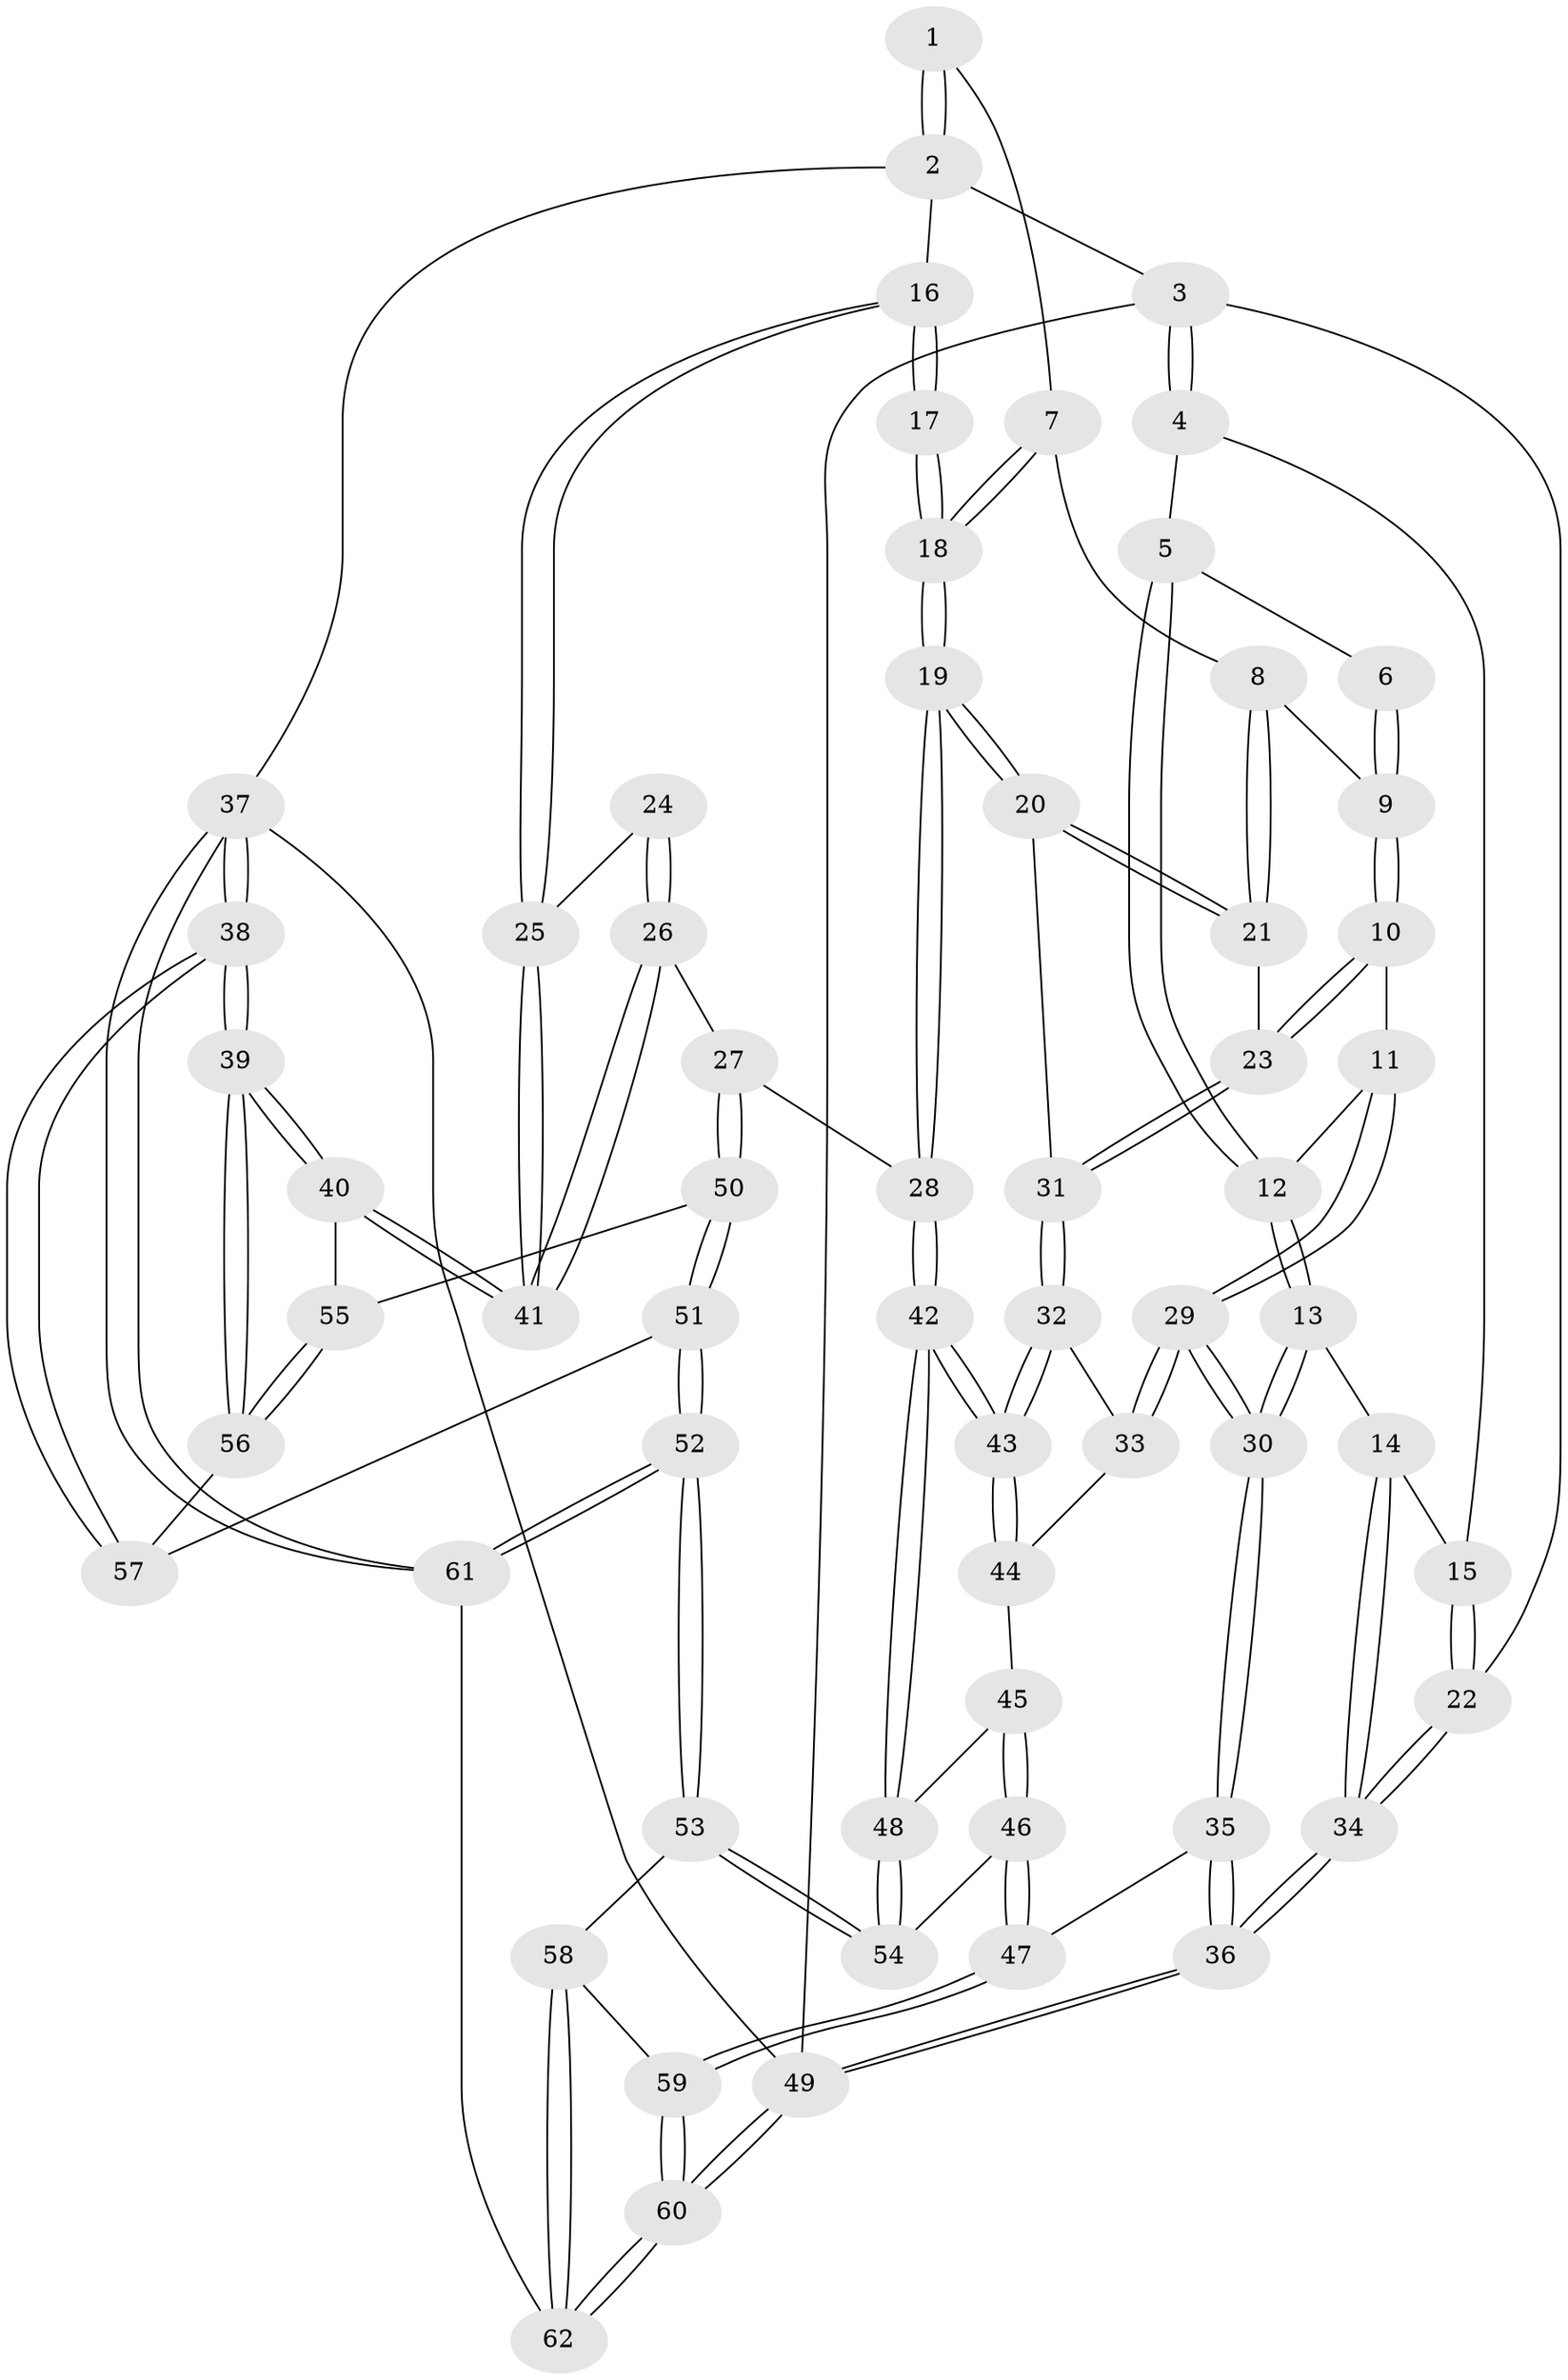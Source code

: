 // coarse degree distribution, {4: 0.3548387096774194, 3: 0.5806451612903226, 2: 0.03225806451612903, 6: 0.03225806451612903}
// Generated by graph-tools (version 1.1) at 2025/38/03/04/25 23:38:24]
// undirected, 62 vertices, 152 edges
graph export_dot {
  node [color=gray90,style=filled];
  1 [pos="+0.7006366378262394+0"];
  2 [pos="+1+0"];
  3 [pos="+0+0"];
  4 [pos="+0+0"];
  5 [pos="+0.11654611112121048+0"];
  6 [pos="+0.24298274383884574+0"];
  7 [pos="+0.6472766542530595+0.07643732023862221"];
  8 [pos="+0.6128332462577147+0.10684202853319655"];
  9 [pos="+0.3925322797564923+0.14521891519139887"];
  10 [pos="+0.38072609279142694+0.2145546277309336"];
  11 [pos="+0.35219444874879197+0.23383554326346667"];
  12 [pos="+0.19004939113994054+0.20759263697214678"];
  13 [pos="+0.15722657652628966+0.2581668064279588"];
  14 [pos="+0.1167884400418255+0.265466042417224"];
  15 [pos="+0.05087167875158375+0.20623432284719762"];
  16 [pos="+1+0"];
  17 [pos="+0.8159940572548169+0.2063295985422958"];
  18 [pos="+0.745176736804396+0.22644679073024368"];
  19 [pos="+0.7287260899985036+0.35013177789150457"];
  20 [pos="+0.6860504780802709+0.3310494636622686"];
  21 [pos="+0.5630699832447406+0.23281421394687798"];
  22 [pos="+0+0.3268801463266026"];
  23 [pos="+0.4903952237297607+0.29185196415881753"];
  24 [pos="+0.8699306766227546+0.2495989197291317"];
  25 [pos="+1+0"];
  26 [pos="+0.9562520227390482+0.39519360889236027"];
  27 [pos="+0.7616639908088287+0.4172660906847152"];
  28 [pos="+0.7476042347297167+0.410709544750863"];
  29 [pos="+0.30586920018962604+0.3716835791778652"];
  30 [pos="+0.23367039299787798+0.40985386157304854"];
  31 [pos="+0.49583265257326925+0.32348473979302506"];
  32 [pos="+0.49279399071416663+0.3583689759449022"];
  33 [pos="+0.34971499402479106+0.3896579375222955"];
  34 [pos="+0+0.49557676305161863"];
  35 [pos="+0.15749127510937153+0.5646777823392468"];
  36 [pos="+0+0.5561172136989683"];
  37 [pos="+1+1"];
  38 [pos="+1+0.8723073978232763"];
  39 [pos="+1+0.640128824282707"];
  40 [pos="+1+0.43057987377624035"];
  41 [pos="+1+0.4128044974664175"];
  42 [pos="+0.5546257797046733+0.5105998501880068"];
  43 [pos="+0.5400056048948846+0.48101326425327334"];
  44 [pos="+0.3627519171147803+0.41030817143069254"];
  45 [pos="+0.3834085873082944+0.47039650834589597"];
  46 [pos="+0.2798642265503054+0.5685504484378088"];
  47 [pos="+0.18076218099141203+0.582325468787564"];
  48 [pos="+0.5513648647250644+0.5179187940093513"];
  49 [pos="+0+1"];
  50 [pos="+0.7786329003909056+0.5023636824344002"];
  51 [pos="+0.753859428037516+0.7329095739493349"];
  52 [pos="+0.6601762939175756+0.8096592975428537"];
  53 [pos="+0.5696427327811237+0.7445630620670111"];
  54 [pos="+0.534726784757266+0.596845162768338"];
  55 [pos="+0.9010491216844558+0.6002635236641415"];
  56 [pos="+0.8703243387013617+0.6574555503247639"];
  57 [pos="+0.8364914303332738+0.7095148592381947"];
  58 [pos="+0.3874720517200579+0.7961128646738957"];
  59 [pos="+0.20296156930872095+0.6300135942979334"];
  60 [pos="+0.10822007631198291+1"];
  61 [pos="+0.7235782461994679+1"];
  62 [pos="+0.1615573281724064+1"];
  1 -- 2;
  1 -- 2;
  1 -- 7;
  2 -- 3;
  2 -- 16;
  2 -- 37;
  3 -- 4;
  3 -- 4;
  3 -- 22;
  3 -- 49;
  4 -- 5;
  4 -- 15;
  5 -- 6;
  5 -- 12;
  5 -- 12;
  6 -- 9;
  6 -- 9;
  7 -- 8;
  7 -- 18;
  7 -- 18;
  8 -- 9;
  8 -- 21;
  8 -- 21;
  9 -- 10;
  9 -- 10;
  10 -- 11;
  10 -- 23;
  10 -- 23;
  11 -- 12;
  11 -- 29;
  11 -- 29;
  12 -- 13;
  12 -- 13;
  13 -- 14;
  13 -- 30;
  13 -- 30;
  14 -- 15;
  14 -- 34;
  14 -- 34;
  15 -- 22;
  15 -- 22;
  16 -- 17;
  16 -- 17;
  16 -- 25;
  16 -- 25;
  17 -- 18;
  17 -- 18;
  18 -- 19;
  18 -- 19;
  19 -- 20;
  19 -- 20;
  19 -- 28;
  19 -- 28;
  20 -- 21;
  20 -- 21;
  20 -- 31;
  21 -- 23;
  22 -- 34;
  22 -- 34;
  23 -- 31;
  23 -- 31;
  24 -- 25;
  24 -- 26;
  24 -- 26;
  25 -- 41;
  25 -- 41;
  26 -- 27;
  26 -- 41;
  26 -- 41;
  27 -- 28;
  27 -- 50;
  27 -- 50;
  28 -- 42;
  28 -- 42;
  29 -- 30;
  29 -- 30;
  29 -- 33;
  29 -- 33;
  30 -- 35;
  30 -- 35;
  31 -- 32;
  31 -- 32;
  32 -- 33;
  32 -- 43;
  32 -- 43;
  33 -- 44;
  34 -- 36;
  34 -- 36;
  35 -- 36;
  35 -- 36;
  35 -- 47;
  36 -- 49;
  36 -- 49;
  37 -- 38;
  37 -- 38;
  37 -- 61;
  37 -- 61;
  37 -- 49;
  38 -- 39;
  38 -- 39;
  38 -- 57;
  38 -- 57;
  39 -- 40;
  39 -- 40;
  39 -- 56;
  39 -- 56;
  40 -- 41;
  40 -- 41;
  40 -- 55;
  42 -- 43;
  42 -- 43;
  42 -- 48;
  42 -- 48;
  43 -- 44;
  43 -- 44;
  44 -- 45;
  45 -- 46;
  45 -- 46;
  45 -- 48;
  46 -- 47;
  46 -- 47;
  46 -- 54;
  47 -- 59;
  47 -- 59;
  48 -- 54;
  48 -- 54;
  49 -- 60;
  49 -- 60;
  50 -- 51;
  50 -- 51;
  50 -- 55;
  51 -- 52;
  51 -- 52;
  51 -- 57;
  52 -- 53;
  52 -- 53;
  52 -- 61;
  52 -- 61;
  53 -- 54;
  53 -- 54;
  53 -- 58;
  55 -- 56;
  55 -- 56;
  56 -- 57;
  58 -- 59;
  58 -- 62;
  58 -- 62;
  59 -- 60;
  59 -- 60;
  60 -- 62;
  60 -- 62;
  61 -- 62;
}
